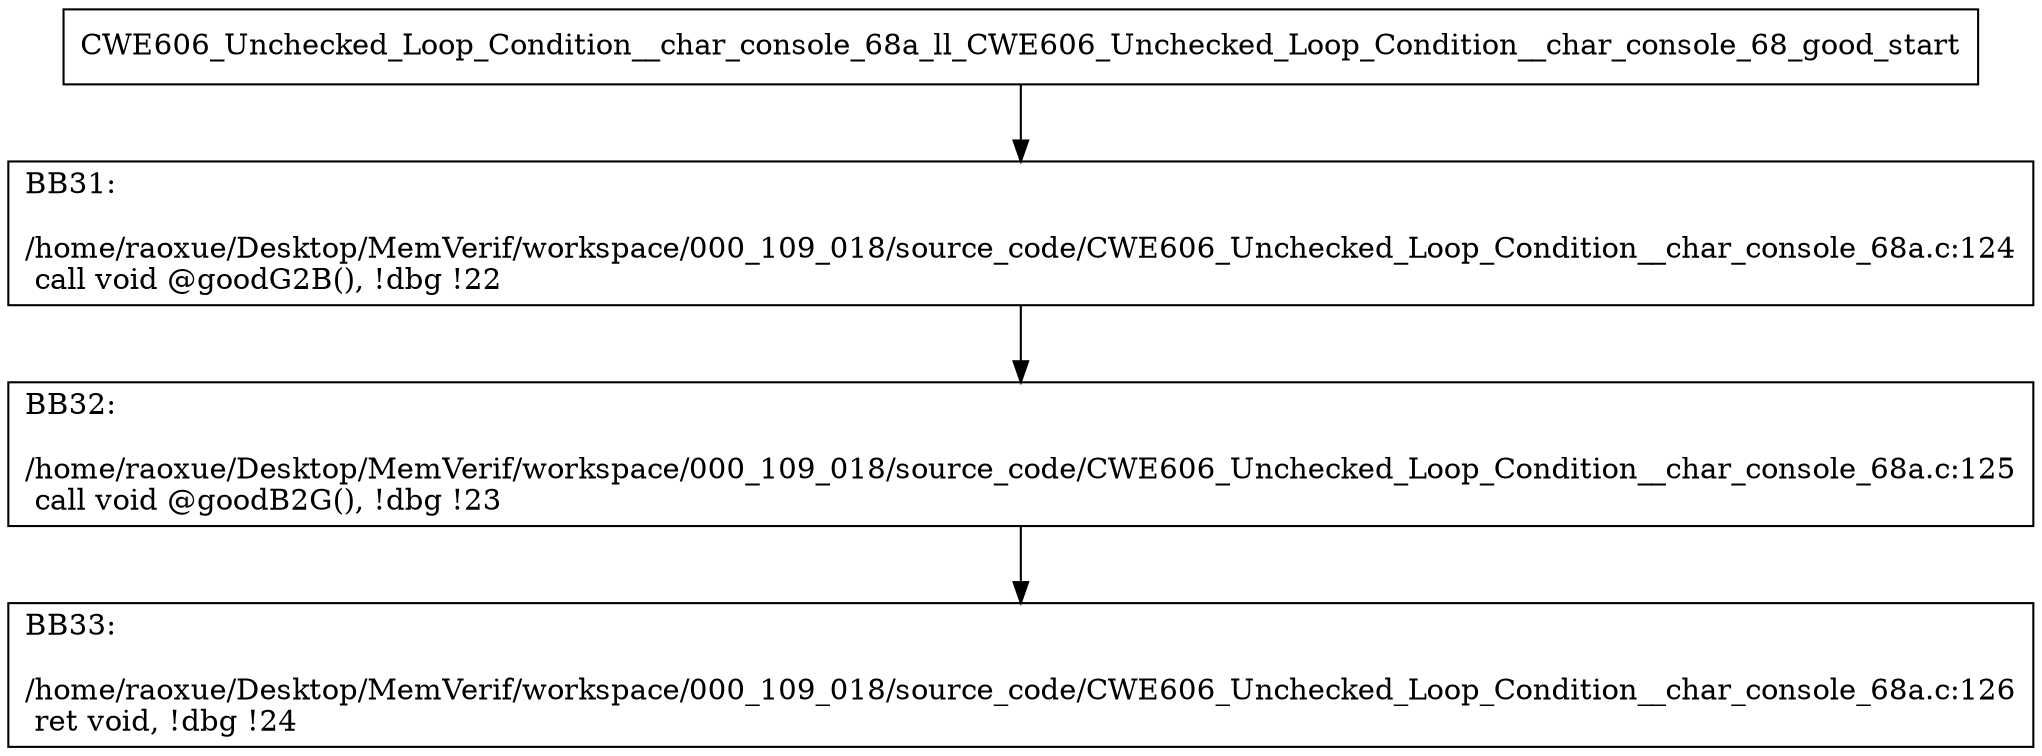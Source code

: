 digraph "CFG for'CWE606_Unchecked_Loop_Condition__char_console_68a_ll_CWE606_Unchecked_Loop_Condition__char_console_68_good' function" {
	BBCWE606_Unchecked_Loop_Condition__char_console_68a_ll_CWE606_Unchecked_Loop_Condition__char_console_68_good_start[shape=record,label="{CWE606_Unchecked_Loop_Condition__char_console_68a_ll_CWE606_Unchecked_Loop_Condition__char_console_68_good_start}"];
	BBCWE606_Unchecked_Loop_Condition__char_console_68a_ll_CWE606_Unchecked_Loop_Condition__char_console_68_good_start-> CWE606_Unchecked_Loop_Condition__char_console_68a_ll_CWE606_Unchecked_Loop_Condition__char_console_68_goodBB31;
	CWE606_Unchecked_Loop_Condition__char_console_68a_ll_CWE606_Unchecked_Loop_Condition__char_console_68_goodBB31 [shape=record, label="{BB31:\l\l/home/raoxue/Desktop/MemVerif/workspace/000_109_018/source_code/CWE606_Unchecked_Loop_Condition__char_console_68a.c:124\l
  call void @goodG2B(), !dbg !22\l
}"];
	CWE606_Unchecked_Loop_Condition__char_console_68a_ll_CWE606_Unchecked_Loop_Condition__char_console_68_goodBB31-> CWE606_Unchecked_Loop_Condition__char_console_68a_ll_CWE606_Unchecked_Loop_Condition__char_console_68_goodBB32;
	CWE606_Unchecked_Loop_Condition__char_console_68a_ll_CWE606_Unchecked_Loop_Condition__char_console_68_goodBB32 [shape=record, label="{BB32:\l\l/home/raoxue/Desktop/MemVerif/workspace/000_109_018/source_code/CWE606_Unchecked_Loop_Condition__char_console_68a.c:125\l
  call void @goodB2G(), !dbg !23\l
}"];
	CWE606_Unchecked_Loop_Condition__char_console_68a_ll_CWE606_Unchecked_Loop_Condition__char_console_68_goodBB32-> CWE606_Unchecked_Loop_Condition__char_console_68a_ll_CWE606_Unchecked_Loop_Condition__char_console_68_goodBB33;
	CWE606_Unchecked_Loop_Condition__char_console_68a_ll_CWE606_Unchecked_Loop_Condition__char_console_68_goodBB33 [shape=record, label="{BB33:\l\l/home/raoxue/Desktop/MemVerif/workspace/000_109_018/source_code/CWE606_Unchecked_Loop_Condition__char_console_68a.c:126\l
  ret void, !dbg !24\l
}"];
}
